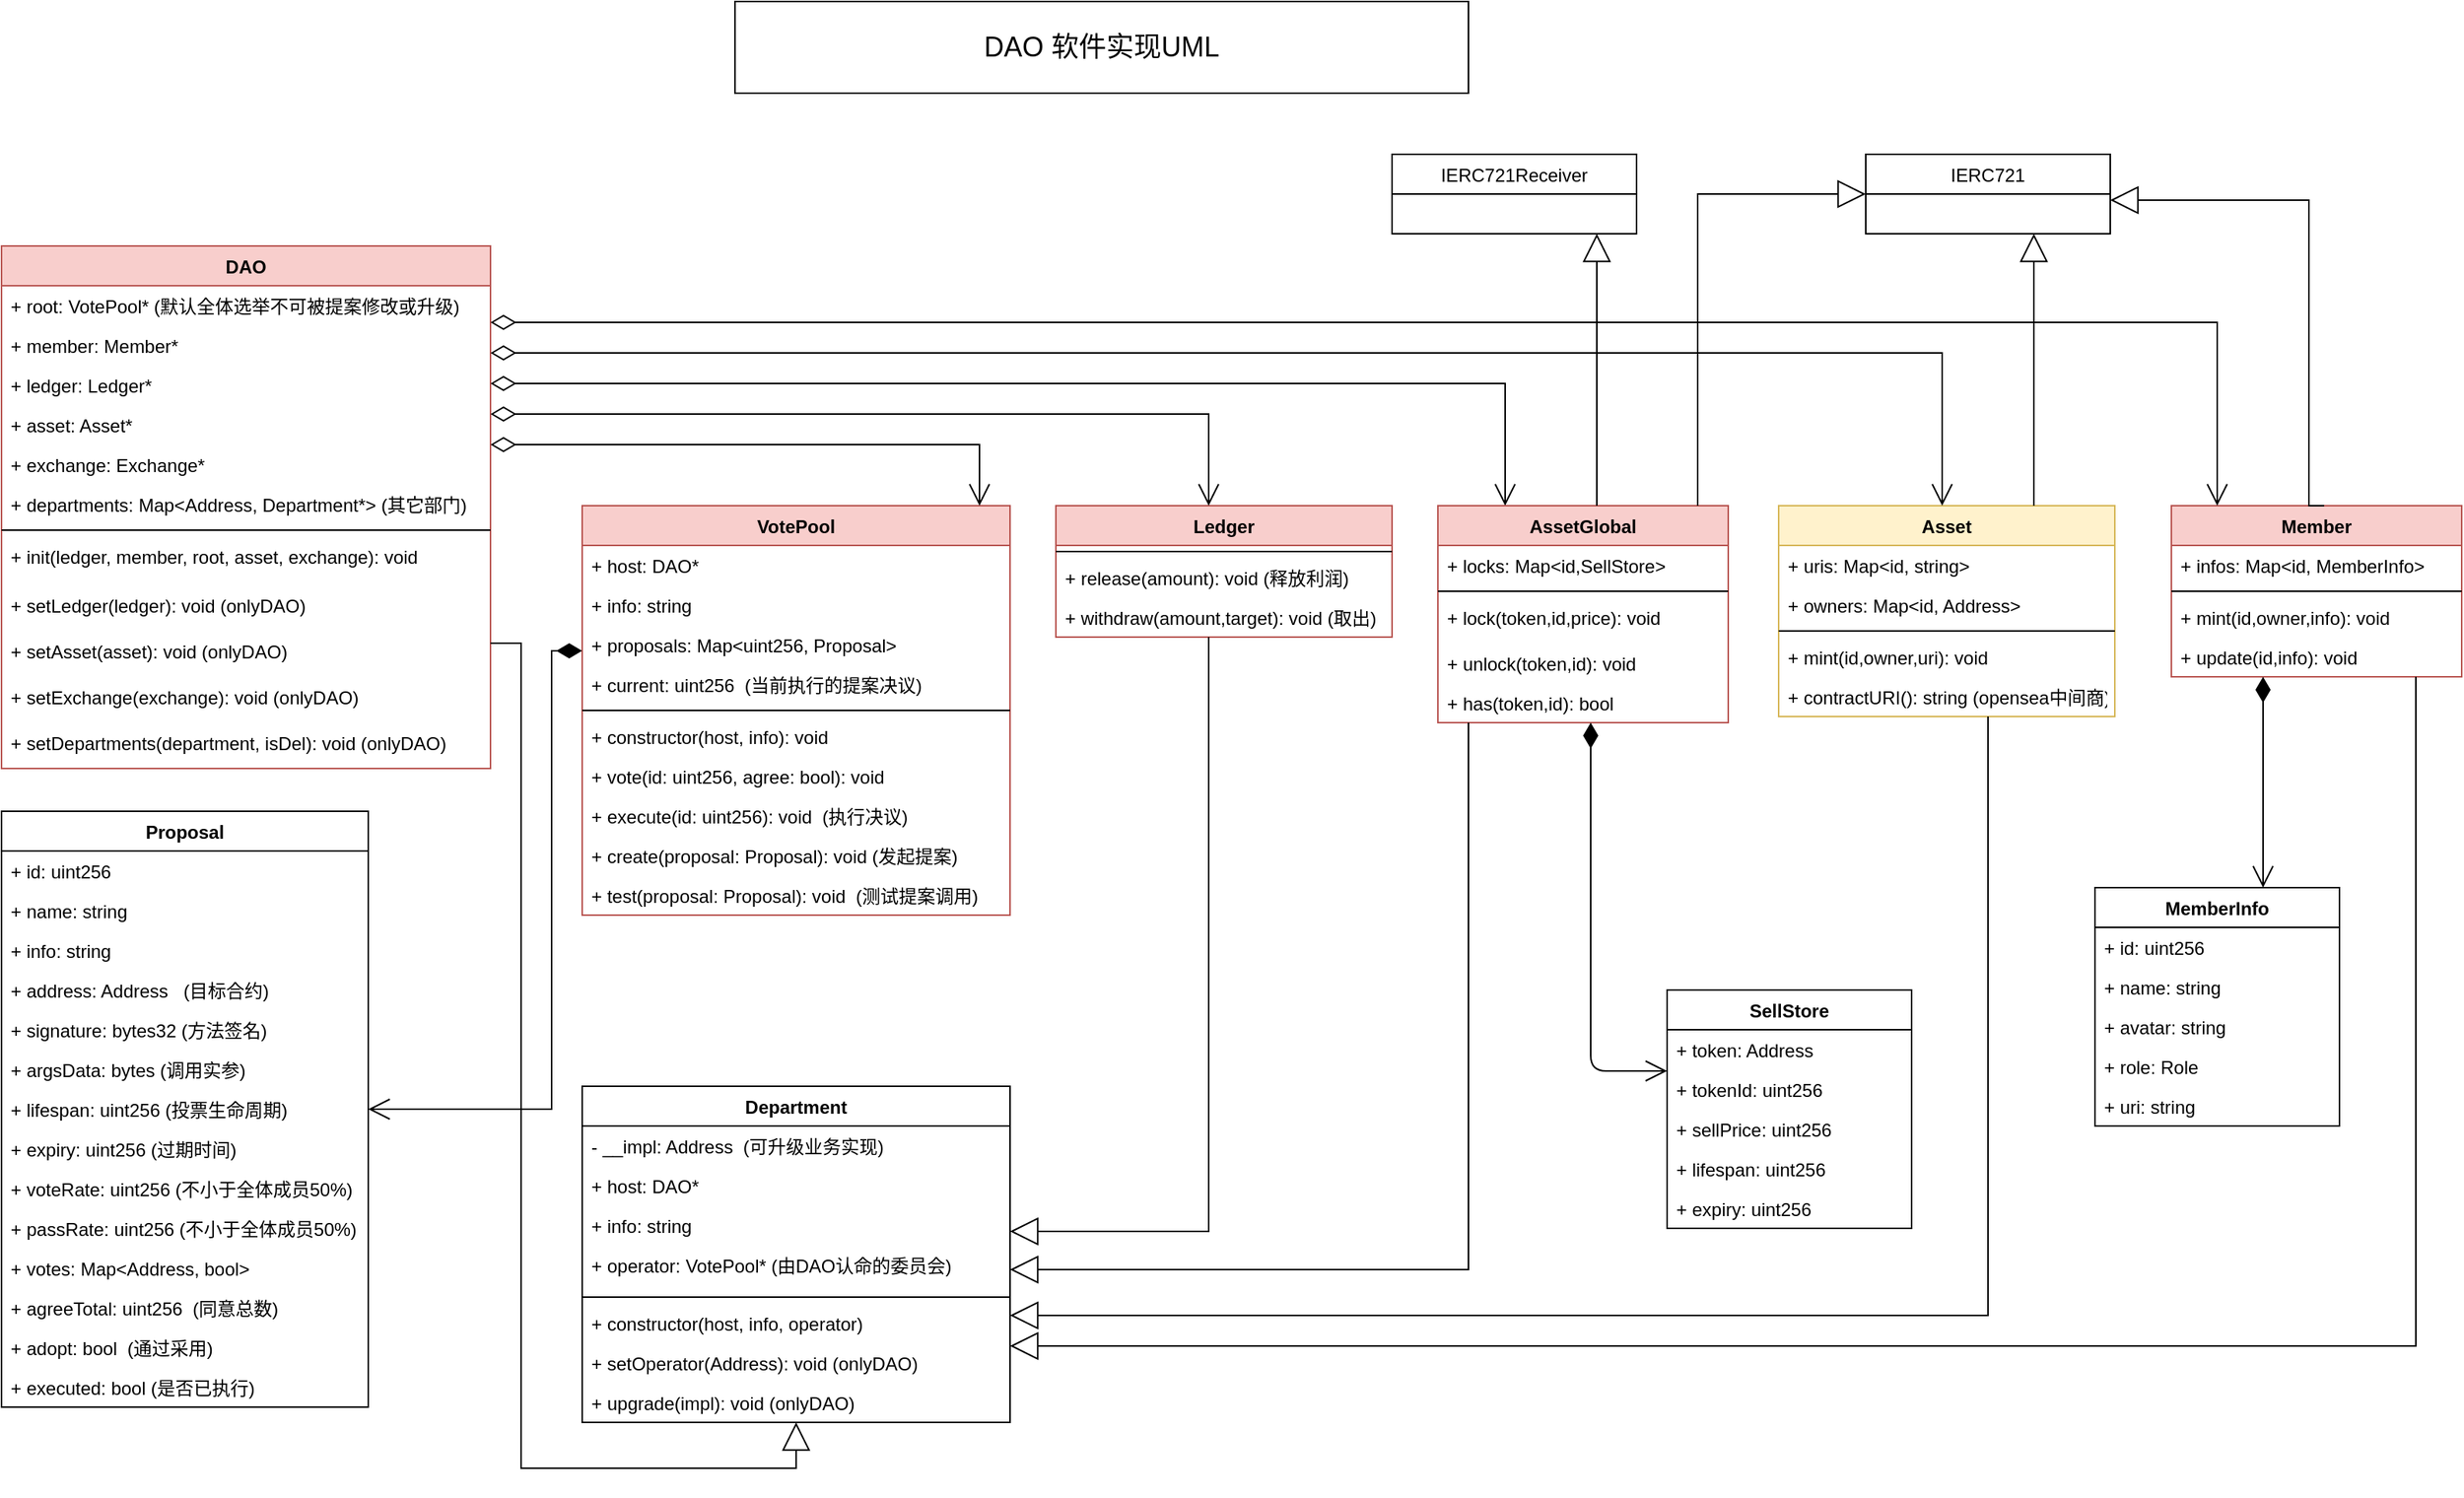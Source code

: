 <mxfile version="20.0.4" type="github" pages="2">
  <diagram id="xB_DXqh3xJorZ0jUKmql" name="Page-1">
    <mxGraphModel dx="1470" dy="724" grid="1" gridSize="10" guides="1" tooltips="1" connect="1" arrows="1" fold="1" page="1" pageScale="1" pageWidth="827" pageHeight="1169" math="0" shadow="0">
      <root>
        <mxCell id="0" />
        <mxCell id="1" parent="0" />
        <mxCell id="i6pQpKpUv2CvztfTBtSo-24" value="DAO" style="swimlane;fontStyle=1;align=center;verticalAlign=top;childLayout=stackLayout;horizontal=1;startSize=26;horizontalStack=0;resizeParent=1;resizeParentMax=0;resizeLast=0;collapsible=1;marginBottom=0;fillColor=#f8cecc;strokeColor=#b85450;" parent="1" vertex="1">
          <mxGeometry x="26" y="180" width="320" height="342" as="geometry" />
        </mxCell>
        <mxCell id="i6pQpKpUv2CvztfTBtSo-95" value="+ root: VotePool* (默认全体选举不可被提案修改或升级)" style="text;strokeColor=none;fillColor=none;align=left;verticalAlign=top;spacingLeft=4;spacingRight=4;overflow=hidden;rotatable=0;points=[[0,0.5],[1,0.5]];portConstraint=eastwest;" parent="i6pQpKpUv2CvztfTBtSo-24" vertex="1">
          <mxGeometry y="26" width="320" height="26" as="geometry" />
        </mxCell>
        <mxCell id="i6pQpKpUv2CvztfTBtSo-94" value="+ member: Member*" style="text;strokeColor=none;fillColor=none;align=left;verticalAlign=top;spacingLeft=4;spacingRight=4;overflow=hidden;rotatable=0;points=[[0,0.5],[1,0.5]];portConstraint=eastwest;" parent="i6pQpKpUv2CvztfTBtSo-24" vertex="1">
          <mxGeometry y="52" width="320" height="26" as="geometry" />
        </mxCell>
        <mxCell id="i6pQpKpUv2CvztfTBtSo-73" value="+ ledger: Ledger*" style="text;strokeColor=none;fillColor=none;align=left;verticalAlign=top;spacingLeft=4;spacingRight=4;overflow=hidden;rotatable=0;points=[[0,0.5],[1,0.5]];portConstraint=eastwest;" parent="i6pQpKpUv2CvztfTBtSo-24" vertex="1">
          <mxGeometry y="78" width="320" height="26" as="geometry" />
        </mxCell>
        <mxCell id="i6pQpKpUv2CvztfTBtSo-42" value="+ asset: Asset*" style="text;strokeColor=none;fillColor=none;align=left;verticalAlign=top;spacingLeft=4;spacingRight=4;overflow=hidden;rotatable=0;points=[[0,0.5],[1,0.5]];portConstraint=eastwest;" parent="i6pQpKpUv2CvztfTBtSo-24" vertex="1">
          <mxGeometry y="104" width="320" height="26" as="geometry" />
        </mxCell>
        <mxCell id="i6pQpKpUv2CvztfTBtSo-93" value="+ exchange: Exchange*" style="text;strokeColor=none;fillColor=none;align=left;verticalAlign=top;spacingLeft=4;spacingRight=4;overflow=hidden;rotatable=0;points=[[0,0.5],[1,0.5]];portConstraint=eastwest;" parent="i6pQpKpUv2CvztfTBtSo-24" vertex="1">
          <mxGeometry y="130" width="320" height="26" as="geometry" />
        </mxCell>
        <mxCell id="9ka4PagioicQQLuH6mFu-43" value="+ departments: Map&lt;Address, Department*&gt; (其它部门)" style="text;strokeColor=none;fillColor=none;align=left;verticalAlign=top;spacingLeft=4;spacingRight=4;overflow=hidden;rotatable=0;points=[[0,0.5],[1,0.5]];portConstraint=eastwest;" parent="i6pQpKpUv2CvztfTBtSo-24" vertex="1">
          <mxGeometry y="156" width="320" height="26" as="geometry" />
        </mxCell>
        <mxCell id="i6pQpKpUv2CvztfTBtSo-26" value="" style="line;strokeWidth=1;fillColor=none;align=left;verticalAlign=middle;spacingTop=-1;spacingLeft=3;spacingRight=3;rotatable=0;labelPosition=right;points=[];portConstraint=eastwest;" parent="i6pQpKpUv2CvztfTBtSo-24" vertex="1">
          <mxGeometry y="182" width="320" height="8" as="geometry" />
        </mxCell>
        <mxCell id="i6pQpKpUv2CvztfTBtSo-104" value="+ init(ledger, member, root, asset, exchange): void" style="text;strokeColor=none;fillColor=none;align=left;verticalAlign=top;spacingLeft=4;spacingRight=4;overflow=hidden;rotatable=0;points=[[0,0.5],[1,0.5]];portConstraint=eastwest;" parent="i6pQpKpUv2CvztfTBtSo-24" vertex="1">
          <mxGeometry y="190" width="320" height="32" as="geometry" />
        </mxCell>
        <mxCell id="i6pQpKpUv2CvztfTBtSo-105" value="+ setLedger(ledger): void (onlyDAO)" style="text;strokeColor=none;fillColor=none;align=left;verticalAlign=top;spacingLeft=4;spacingRight=4;overflow=hidden;rotatable=0;points=[[0,0.5],[1,0.5]];portConstraint=eastwest;" parent="i6pQpKpUv2CvztfTBtSo-24" vertex="1">
          <mxGeometry y="222" width="320" height="30" as="geometry" />
        </mxCell>
        <mxCell id="i6pQpKpUv2CvztfTBtSo-109" value="+ setAsset(asset): void (onlyDAO)" style="text;strokeColor=none;fillColor=none;align=left;verticalAlign=top;spacingLeft=4;spacingRight=4;overflow=hidden;rotatable=0;points=[[0,0.5],[1,0.5]];portConstraint=eastwest;" parent="i6pQpKpUv2CvztfTBtSo-24" vertex="1">
          <mxGeometry y="252" width="320" height="30" as="geometry" />
        </mxCell>
        <mxCell id="i6pQpKpUv2CvztfTBtSo-110" value="+ setExchange(exchange): void (onlyDAO)" style="text;strokeColor=none;fillColor=none;align=left;verticalAlign=top;spacingLeft=4;spacingRight=4;overflow=hidden;rotatable=0;points=[[0,0.5],[1,0.5]];portConstraint=eastwest;" parent="i6pQpKpUv2CvztfTBtSo-24" vertex="1">
          <mxGeometry y="282" width="320" height="30" as="geometry" />
        </mxCell>
        <mxCell id="9ka4PagioicQQLuH6mFu-44" value="+ setDepartments(department, isDel): void (onlyDAO)" style="text;strokeColor=none;fillColor=none;align=left;verticalAlign=top;spacingLeft=4;spacingRight=4;overflow=hidden;rotatable=0;points=[[0,0.5],[1,0.5]];portConstraint=eastwest;" parent="i6pQpKpUv2CvztfTBtSo-24" vertex="1">
          <mxGeometry y="312" width="320" height="30" as="geometry" />
        </mxCell>
        <mxCell id="i6pQpKpUv2CvztfTBtSo-43" value="IERC721" style="swimlane;fontStyle=0;childLayout=stackLayout;horizontal=1;startSize=26;fillColor=none;horizontalStack=0;resizeParent=1;resizeParentMax=0;resizeLast=0;collapsible=1;marginBottom=0;" parent="1" vertex="1">
          <mxGeometry x="1246" y="120" width="160" height="52" as="geometry" />
        </mxCell>
        <mxCell id="i6pQpKpUv2CvztfTBtSo-47" value="Asset" style="swimlane;fontStyle=1;align=center;verticalAlign=top;childLayout=stackLayout;horizontal=1;startSize=26;horizontalStack=0;resizeParent=1;resizeParentMax=0;resizeLast=0;collapsible=1;marginBottom=0;fillColor=#fff2cc;strokeColor=#d6b656;" parent="1" vertex="1">
          <mxGeometry x="1189" y="350" width="220" height="138" as="geometry" />
        </mxCell>
        <mxCell id="i6pQpKpUv2CvztfTBtSo-108" value="+ uris: Map&lt;id, string&gt;" style="text;strokeColor=none;fillColor=none;align=left;verticalAlign=top;spacingLeft=4;spacingRight=4;overflow=hidden;rotatable=0;points=[[0,0.5],[1,0.5]];portConstraint=eastwest;" parent="i6pQpKpUv2CvztfTBtSo-47" vertex="1">
          <mxGeometry y="26" width="220" height="26" as="geometry" />
        </mxCell>
        <mxCell id="Dbm6ZNvUqjsA6w19RLxG-2" value="+ owners: Map&lt;id, Address&gt;" style="text;strokeColor=none;fillColor=none;align=left;verticalAlign=top;spacingLeft=4;spacingRight=4;overflow=hidden;rotatable=0;points=[[0,0.5],[1,0.5]];portConstraint=eastwest;" parent="i6pQpKpUv2CvztfTBtSo-47" vertex="1">
          <mxGeometry y="52" width="220" height="26" as="geometry" />
        </mxCell>
        <mxCell id="i6pQpKpUv2CvztfTBtSo-49" value="" style="line;strokeWidth=1;fillColor=none;align=left;verticalAlign=middle;spacingTop=-1;spacingLeft=3;spacingRight=3;rotatable=0;labelPosition=right;points=[];portConstraint=eastwest;" parent="i6pQpKpUv2CvztfTBtSo-47" vertex="1">
          <mxGeometry y="78" width="220" height="8" as="geometry" />
        </mxCell>
        <mxCell id="i6pQpKpUv2CvztfTBtSo-50" value="+ mint(id,owner,uri): void" style="text;strokeColor=none;fillColor=none;align=left;verticalAlign=top;spacingLeft=4;spacingRight=4;overflow=hidden;rotatable=0;points=[[0,0.5],[1,0.5]];portConstraint=eastwest;" parent="i6pQpKpUv2CvztfTBtSo-47" vertex="1">
          <mxGeometry y="86" width="220" height="26" as="geometry" />
        </mxCell>
        <mxCell id="Dbm6ZNvUqjsA6w19RLxG-1" value="+ contractURI(): string (opensea中间商)" style="text;strokeColor=none;fillColor=none;align=left;verticalAlign=top;spacingLeft=4;spacingRight=4;overflow=hidden;rotatable=0;points=[[0,0.5],[1,0.5]];portConstraint=eastwest;" parent="i6pQpKpUv2CvztfTBtSo-47" vertex="1">
          <mxGeometry y="112" width="220" height="26" as="geometry" />
        </mxCell>
        <mxCell id="i6pQpKpUv2CvztfTBtSo-65" value="" style="endArrow=block;endSize=16;endFill=0;html=1;rounded=0;edgeStyle=orthogonalEdgeStyle;elbow=vertical;" parent="1" source="i6pQpKpUv2CvztfTBtSo-47" target="i6pQpKpUv2CvztfTBtSo-43" edge="1">
          <mxGeometry width="160" relative="1" as="geometry">
            <mxPoint x="1026" y="350" as="sourcePoint" />
            <mxPoint x="1026" y="260" as="targetPoint" />
            <Array as="points">
              <mxPoint x="1356" y="260" />
              <mxPoint x="1356" y="260" />
            </Array>
          </mxGeometry>
        </mxCell>
        <mxCell id="i6pQpKpUv2CvztfTBtSo-66" value="Member" style="swimlane;fontStyle=1;align=center;verticalAlign=top;childLayout=stackLayout;horizontal=1;startSize=26;horizontalStack=0;resizeParent=1;resizeParentMax=0;resizeLast=0;collapsible=1;marginBottom=0;fillColor=#f8cecc;strokeColor=#b85450;" parent="1" vertex="1">
          <mxGeometry x="1446" y="350" width="190" height="112" as="geometry" />
        </mxCell>
        <mxCell id="i6pQpKpUv2CvztfTBtSo-70" value="" style="endArrow=block;endSize=16;endFill=0;html=1;rounded=0;edgeStyle=orthogonalEdgeStyle;" parent="i6pQpKpUv2CvztfTBtSo-66" target="i6pQpKpUv2CvztfTBtSo-43" edge="1">
          <mxGeometry width="160" relative="1" as="geometry">
            <mxPoint x="100" as="sourcePoint" />
            <mxPoint x="160" y="-200" as="targetPoint" />
            <Array as="points">
              <mxPoint x="90" />
              <mxPoint x="90" y="-200" />
            </Array>
          </mxGeometry>
        </mxCell>
        <mxCell id="i6pQpKpUv2CvztfTBtSo-67" value="+ infos: Map&lt;id, MemberInfo&gt;" style="text;strokeColor=none;fillColor=none;align=left;verticalAlign=top;spacingLeft=4;spacingRight=4;overflow=hidden;rotatable=0;points=[[0,0.5],[1,0.5]];portConstraint=eastwest;" parent="i6pQpKpUv2CvztfTBtSo-66" vertex="1">
          <mxGeometry y="26" width="190" height="26" as="geometry" />
        </mxCell>
        <mxCell id="i6pQpKpUv2CvztfTBtSo-68" value="" style="line;strokeWidth=1;fillColor=none;align=left;verticalAlign=middle;spacingTop=-1;spacingLeft=3;spacingRight=3;rotatable=0;labelPosition=right;points=[];portConstraint=eastwest;" parent="i6pQpKpUv2CvztfTBtSo-66" vertex="1">
          <mxGeometry y="52" width="190" height="8" as="geometry" />
        </mxCell>
        <mxCell id="L-kkMwtotyOejgk_IRhS-22" value="+ mint(id,owner,info): void" style="text;strokeColor=none;fillColor=none;align=left;verticalAlign=top;spacingLeft=4;spacingRight=4;overflow=hidden;rotatable=0;points=[[0,0.5],[1,0.5]];portConstraint=eastwest;" parent="i6pQpKpUv2CvztfTBtSo-66" vertex="1">
          <mxGeometry y="60" width="190" height="26" as="geometry" />
        </mxCell>
        <mxCell id="L-kkMwtotyOejgk_IRhS-37" value="+ update(id,info): void" style="text;strokeColor=none;fillColor=none;align=left;verticalAlign=top;spacingLeft=4;spacingRight=4;overflow=hidden;rotatable=0;points=[[0,0.5],[1,0.5]];portConstraint=eastwest;" parent="i6pQpKpUv2CvztfTBtSo-66" vertex="1">
          <mxGeometry y="86" width="190" height="26" as="geometry" />
        </mxCell>
        <mxCell id="i6pQpKpUv2CvztfTBtSo-72" value="" style="endArrow=open;html=1;endSize=12;startArrow=diamondThin;startSize=14;startFill=0;edgeStyle=elbowEdgeStyle;align=left;verticalAlign=bottom;rounded=0;" parent="1" source="i6pQpKpUv2CvztfTBtSo-24" target="i6pQpKpUv2CvztfTBtSo-47" edge="1">
          <mxGeometry x="-1" y="3" relative="1" as="geometry">
            <mxPoint x="336" y="310" as="sourcePoint" />
            <mxPoint x="496" y="310" as="targetPoint" />
            <Array as="points">
              <mxPoint x="1296" y="250" />
              <mxPoint x="1196" y="250" />
              <mxPoint x="1196" y="275" />
              <mxPoint x="826" y="510" />
              <mxPoint x="666" y="260" />
              <mxPoint x="646" y="420" />
              <mxPoint x="526" y="290" />
              <mxPoint x="656" y="450" />
              <mxPoint x="626" y="500" />
            </Array>
          </mxGeometry>
        </mxCell>
        <mxCell id="i6pQpKpUv2CvztfTBtSo-74" value="" style="endArrow=open;html=1;endSize=12;startArrow=diamondThin;startSize=14;startFill=0;edgeStyle=orthogonalEdgeStyle;align=left;verticalAlign=bottom;rounded=0;fontColor=default;labelBackgroundColor=default;" parent="1" source="i6pQpKpUv2CvztfTBtSo-24" target="i6pQpKpUv2CvztfTBtSo-66" edge="1">
          <mxGeometry x="-1" y="3" relative="1" as="geometry">
            <mxPoint x="286" y="380" as="sourcePoint" />
            <mxPoint x="446" y="380" as="targetPoint" />
            <Array as="points">
              <mxPoint x="1476" y="230" />
            </Array>
          </mxGeometry>
        </mxCell>
        <mxCell id="i6pQpKpUv2CvztfTBtSo-75" value="Ledger" style="swimlane;fontStyle=1;align=center;verticalAlign=top;childLayout=stackLayout;horizontal=1;startSize=26;horizontalStack=0;resizeParent=1;resizeParentMax=0;resizeLast=0;collapsible=1;marginBottom=0;fillColor=#f8cecc;strokeColor=#b85450;" parent="1" vertex="1">
          <mxGeometry x="716" y="350" width="220" height="86" as="geometry" />
        </mxCell>
        <mxCell id="i6pQpKpUv2CvztfTBtSo-77" value="" style="line;strokeWidth=1;fillColor=none;align=left;verticalAlign=middle;spacingTop=-1;spacingLeft=3;spacingRight=3;rotatable=0;labelPosition=right;points=[];portConstraint=eastwest;" parent="i6pQpKpUv2CvztfTBtSo-75" vertex="1">
          <mxGeometry y="26" width="220" height="8" as="geometry" />
        </mxCell>
        <mxCell id="i6pQpKpUv2CvztfTBtSo-78" value="+ release(amount): void (释放利润)" style="text;strokeColor=none;fillColor=none;align=left;verticalAlign=top;spacingLeft=4;spacingRight=4;overflow=hidden;rotatable=0;points=[[0,0.5],[1,0.5]];portConstraint=eastwest;" parent="i6pQpKpUv2CvztfTBtSo-75" vertex="1">
          <mxGeometry y="34" width="220" height="26" as="geometry" />
        </mxCell>
        <mxCell id="Dbm6ZNvUqjsA6w19RLxG-24" value="+ withdraw(amount,target): void (取出)" style="text;strokeColor=none;fillColor=none;align=left;verticalAlign=top;spacingLeft=4;spacingRight=4;overflow=hidden;rotatable=0;points=[[0,0.5],[1,0.5]];portConstraint=eastwest;" parent="i6pQpKpUv2CvztfTBtSo-75" vertex="1">
          <mxGeometry y="60" width="220" height="26" as="geometry" />
        </mxCell>
        <mxCell id="i6pQpKpUv2CvztfTBtSo-79" value="" style="endArrow=open;html=1;endSize=12;startArrow=diamondThin;startSize=14;startFill=0;edgeStyle=elbowEdgeStyle;align=left;verticalAlign=bottom;rounded=0;" parent="1" source="i6pQpKpUv2CvztfTBtSo-24" target="i6pQpKpUv2CvztfTBtSo-75" edge="1">
          <mxGeometry x="-1" y="3" relative="1" as="geometry">
            <mxPoint x="66" y="400" as="sourcePoint" />
            <mxPoint x="226" y="400" as="targetPoint" />
            <Array as="points">
              <mxPoint x="816" y="290" />
              <mxPoint x="636" y="340" />
            </Array>
          </mxGeometry>
        </mxCell>
        <mxCell id="i6pQpKpUv2CvztfTBtSo-88" value="VotePool" style="swimlane;fontStyle=1;align=center;verticalAlign=top;childLayout=stackLayout;horizontal=1;startSize=26;horizontalStack=0;resizeParent=1;resizeParentMax=0;resizeLast=0;collapsible=1;marginBottom=0;fillColor=#f8cecc;strokeColor=#b85450;" parent="1" vertex="1">
          <mxGeometry x="406" y="350" width="280" height="268" as="geometry" />
        </mxCell>
        <mxCell id="9ka4PagioicQQLuH6mFu-19" value="+ host: DAO*" style="text;strokeColor=none;fillColor=none;align=left;verticalAlign=top;spacingLeft=4;spacingRight=4;overflow=hidden;rotatable=0;points=[[0,0.5],[1,0.5]];portConstraint=eastwest;" parent="i6pQpKpUv2CvztfTBtSo-88" vertex="1">
          <mxGeometry y="26" width="280" height="26" as="geometry" />
        </mxCell>
        <mxCell id="L-kkMwtotyOejgk_IRhS-5" value="+ info: string" style="text;strokeColor=none;fillColor=none;align=left;verticalAlign=top;spacingLeft=4;spacingRight=4;overflow=hidden;rotatable=0;points=[[0,0.5],[1,0.5]];portConstraint=eastwest;" parent="i6pQpKpUv2CvztfTBtSo-88" vertex="1">
          <mxGeometry y="52" width="280" height="26" as="geometry" />
        </mxCell>
        <mxCell id="L-kkMwtotyOejgk_IRhS-3" value="+ proposals: Map&lt;uint256, Proposal&gt;" style="text;strokeColor=none;fillColor=none;align=left;verticalAlign=top;spacingLeft=4;spacingRight=4;overflow=hidden;rotatable=0;points=[[0,0.5],[1,0.5]];portConstraint=eastwest;" parent="i6pQpKpUv2CvztfTBtSo-88" vertex="1">
          <mxGeometry y="78" width="280" height="26" as="geometry" />
        </mxCell>
        <mxCell id="9ka4PagioicQQLuH6mFu-65" value="+ current: uint256  (当前执行的提案决议)" style="text;strokeColor=none;fillColor=none;align=left;verticalAlign=top;spacingLeft=4;spacingRight=4;overflow=hidden;rotatable=0;points=[[0,0.5],[1,0.5]];portConstraint=eastwest;" parent="i6pQpKpUv2CvztfTBtSo-88" vertex="1">
          <mxGeometry y="104" width="280" height="26" as="geometry" />
        </mxCell>
        <mxCell id="i6pQpKpUv2CvztfTBtSo-90" value="" style="line;strokeWidth=1;fillColor=none;align=left;verticalAlign=middle;spacingTop=-1;spacingLeft=3;spacingRight=3;rotatable=0;labelPosition=right;points=[];portConstraint=eastwest;" parent="i6pQpKpUv2CvztfTBtSo-88" vertex="1">
          <mxGeometry y="130" width="280" height="8" as="geometry" />
        </mxCell>
        <mxCell id="i6pQpKpUv2CvztfTBtSo-91" value="+ constructor(host, info): void" style="text;strokeColor=none;fillColor=none;align=left;verticalAlign=top;spacingLeft=4;spacingRight=4;overflow=hidden;rotatable=0;points=[[0,0.5],[1,0.5]];portConstraint=eastwest;" parent="i6pQpKpUv2CvztfTBtSo-88" vertex="1">
          <mxGeometry y="138" width="280" height="26" as="geometry" />
        </mxCell>
        <mxCell id="L-kkMwtotyOejgk_IRhS-6" value="+ vote(id: uint256, agree: bool): void" style="text;strokeColor=none;fillColor=none;align=left;verticalAlign=top;spacingLeft=4;spacingRight=4;overflow=hidden;rotatable=0;points=[[0,0.5],[1,0.5]];portConstraint=eastwest;" parent="i6pQpKpUv2CvztfTBtSo-88" vertex="1">
          <mxGeometry y="164" width="280" height="26" as="geometry" />
        </mxCell>
        <mxCell id="9ka4PagioicQQLuH6mFu-1" value="+ execute(id: uint256): void  (执行决议)" style="text;strokeColor=none;fillColor=none;align=left;verticalAlign=top;spacingLeft=4;spacingRight=4;overflow=hidden;rotatable=0;points=[[0,0.5],[1,0.5]];portConstraint=eastwest;" parent="i6pQpKpUv2CvztfTBtSo-88" vertex="1">
          <mxGeometry y="190" width="280" height="26" as="geometry" />
        </mxCell>
        <mxCell id="9ka4PagioicQQLuH6mFu-2" value="+ create(proposal: Proposal): void (发起提案)" style="text;strokeColor=none;fillColor=none;align=left;verticalAlign=top;spacingLeft=4;spacingRight=4;overflow=hidden;rotatable=0;points=[[0,0.5],[1,0.5]];portConstraint=eastwest;" parent="i6pQpKpUv2CvztfTBtSo-88" vertex="1">
          <mxGeometry y="216" width="280" height="26" as="geometry" />
        </mxCell>
        <mxCell id="9ka4PagioicQQLuH6mFu-4" value="+ test(proposal: Proposal): void  (测试提案调用)" style="text;strokeColor=none;fillColor=none;align=left;verticalAlign=top;spacingLeft=4;spacingRight=4;overflow=hidden;rotatable=0;points=[[0,0.5],[1,0.5]];portConstraint=eastwest;" parent="i6pQpKpUv2CvztfTBtSo-88" vertex="1">
          <mxGeometry y="242" width="280" height="26" as="geometry" />
        </mxCell>
        <mxCell id="i6pQpKpUv2CvztfTBtSo-92" value="" style="endArrow=open;html=1;endSize=12;startArrow=diamondThin;startSize=14;startFill=0;edgeStyle=orthogonalEdgeStyle;align=left;verticalAlign=bottom;rounded=0;" parent="1" source="i6pQpKpUv2CvztfTBtSo-24" target="i6pQpKpUv2CvztfTBtSo-88" edge="1">
          <mxGeometry x="-1" y="3" relative="1" as="geometry">
            <mxPoint x="456" y="390" as="sourcePoint" />
            <mxPoint x="616" y="390" as="targetPoint" />
            <Array as="points">
              <mxPoint x="666" y="310" />
            </Array>
          </mxGeometry>
        </mxCell>
        <mxCell id="i6pQpKpUv2CvztfTBtSo-96" value="" style="endArrow=open;html=1;endSize=12;startArrow=diamondThin;startSize=14;startFill=0;edgeStyle=orthogonalEdgeStyle;align=left;verticalAlign=bottom;rounded=0;" parent="1" source="i6pQpKpUv2CvztfTBtSo-24" target="i6pQpKpUv2CvztfTBtSo-80" edge="1">
          <mxGeometry x="-1" y="3" relative="1" as="geometry">
            <mxPoint x="316" y="410" as="sourcePoint" />
            <mxPoint x="476" y="400" as="targetPoint" />
            <Array as="points">
              <mxPoint x="1010" y="270" />
            </Array>
          </mxGeometry>
        </mxCell>
        <mxCell id="i6pQpKpUv2CvztfTBtSo-80" value="AssetGlobal" style="swimlane;fontStyle=1;align=center;verticalAlign=top;childLayout=stackLayout;horizontal=1;startSize=26;horizontalStack=0;resizeParent=1;resizeParentMax=0;resizeLast=0;collapsible=1;marginBottom=0;fillColor=#f8cecc;strokeColor=#b85450;" parent="1" vertex="1">
          <mxGeometry x="966" y="350" width="190" height="142" as="geometry" />
        </mxCell>
        <mxCell id="i6pQpKpUv2CvztfTBtSo-100" value="+ locks: Map&lt;id,SellStore&gt;" style="text;strokeColor=none;fillColor=none;align=left;verticalAlign=top;spacingLeft=4;spacingRight=4;overflow=hidden;rotatable=0;points=[[0,0.5],[1,0.5]];portConstraint=eastwest;" parent="i6pQpKpUv2CvztfTBtSo-80" vertex="1">
          <mxGeometry y="26" width="190" height="26" as="geometry" />
        </mxCell>
        <mxCell id="i6pQpKpUv2CvztfTBtSo-82" value="" style="line;strokeWidth=1;fillColor=none;align=left;verticalAlign=middle;spacingTop=-1;spacingLeft=3;spacingRight=3;rotatable=0;labelPosition=right;points=[];portConstraint=eastwest;" parent="i6pQpKpUv2CvztfTBtSo-80" vertex="1">
          <mxGeometry y="52" width="190" height="8" as="geometry" />
        </mxCell>
        <mxCell id="i6pQpKpUv2CvztfTBtSo-83" value="+ lock(token,id,price): void" style="text;strokeColor=none;fillColor=none;align=left;verticalAlign=top;spacingLeft=4;spacingRight=4;overflow=hidden;rotatable=0;points=[[0,0.5],[1,0.5]];portConstraint=eastwest;" parent="i6pQpKpUv2CvztfTBtSo-80" vertex="1">
          <mxGeometry y="60" width="190" height="30" as="geometry" />
        </mxCell>
        <mxCell id="Dbm6ZNvUqjsA6w19RLxG-18" value="+ unlock(token,id): void" style="text;strokeColor=none;fillColor=none;align=left;verticalAlign=top;spacingLeft=4;spacingRight=4;overflow=hidden;rotatable=0;points=[[0,0.5],[1,0.5]];portConstraint=eastwest;" parent="i6pQpKpUv2CvztfTBtSo-80" vertex="1">
          <mxGeometry y="90" width="190" height="26" as="geometry" />
        </mxCell>
        <mxCell id="Dbm6ZNvUqjsA6w19RLxG-19" value="+ has(token,id): bool" style="text;strokeColor=none;fillColor=none;align=left;verticalAlign=top;spacingLeft=4;spacingRight=4;overflow=hidden;rotatable=0;points=[[0,0.5],[1,0.5]];portConstraint=eastwest;" parent="i6pQpKpUv2CvztfTBtSo-80" vertex="1">
          <mxGeometry y="116" width="190" height="26" as="geometry" />
        </mxCell>
        <mxCell id="9ka4PagioicQQLuH6mFu-7" value="Proposal" style="swimlane;fontStyle=1;align=center;verticalAlign=top;childLayout=stackLayout;horizontal=1;startSize=26;horizontalStack=0;resizeParent=1;resizeParentMax=0;resizeLast=0;collapsible=1;marginBottom=0;" parent="1" vertex="1">
          <mxGeometry x="26" y="550" width="240" height="390" as="geometry">
            <mxRectangle x="26" y="550" width="90" height="30" as="alternateBounds" />
          </mxGeometry>
        </mxCell>
        <mxCell id="9ka4PagioicQQLuH6mFu-21" value="+ id: uint256" style="text;strokeColor=none;fillColor=none;align=left;verticalAlign=top;spacingLeft=4;spacingRight=4;overflow=hidden;rotatable=0;points=[[0,0.5],[1,0.5]];portConstraint=eastwest;" parent="9ka4PagioicQQLuH6mFu-7" vertex="1">
          <mxGeometry y="26" width="240" height="26" as="geometry" />
        </mxCell>
        <mxCell id="9ka4PagioicQQLuH6mFu-8" value="+ name: string" style="text;strokeColor=none;fillColor=none;align=left;verticalAlign=top;spacingLeft=4;spacingRight=4;overflow=hidden;rotatable=0;points=[[0,0.5],[1,0.5]];portConstraint=eastwest;" parent="9ka4PagioicQQLuH6mFu-7" vertex="1">
          <mxGeometry y="52" width="240" height="26" as="geometry" />
        </mxCell>
        <mxCell id="9ka4PagioicQQLuH6mFu-11" value="+ info: string" style="text;strokeColor=none;fillColor=none;align=left;verticalAlign=top;spacingLeft=4;spacingRight=4;overflow=hidden;rotatable=0;points=[[0,0.5],[1,0.5]];portConstraint=eastwest;" parent="9ka4PagioicQQLuH6mFu-7" vertex="1">
          <mxGeometry y="78" width="240" height="26" as="geometry" />
        </mxCell>
        <mxCell id="9ka4PagioicQQLuH6mFu-12" value="+ address: Address   (目标合约)" style="text;strokeColor=none;fillColor=none;align=left;verticalAlign=top;spacingLeft=4;spacingRight=4;overflow=hidden;rotatable=0;points=[[0,0.5],[1,0.5]];portConstraint=eastwest;" parent="9ka4PagioicQQLuH6mFu-7" vertex="1">
          <mxGeometry y="104" width="240" height="26" as="geometry" />
        </mxCell>
        <mxCell id="9ka4PagioicQQLuH6mFu-13" value="+ signature: bytes32 (方法签名)" style="text;strokeColor=none;fillColor=none;align=left;verticalAlign=top;spacingLeft=4;spacingRight=4;overflow=hidden;rotatable=0;points=[[0,0.5],[1,0.5]];portConstraint=eastwest;" parent="9ka4PagioicQQLuH6mFu-7" vertex="1">
          <mxGeometry y="130" width="240" height="26" as="geometry" />
        </mxCell>
        <mxCell id="9ka4PagioicQQLuH6mFu-14" value="+ argsData: bytes (调用实参)" style="text;strokeColor=none;fillColor=none;align=left;verticalAlign=top;spacingLeft=4;spacingRight=4;overflow=hidden;rotatable=0;points=[[0,0.5],[1,0.5]];portConstraint=eastwest;" parent="9ka4PagioicQQLuH6mFu-7" vertex="1">
          <mxGeometry y="156" width="240" height="26" as="geometry" />
        </mxCell>
        <mxCell id="9ka4PagioicQQLuH6mFu-22" value="+ lifespan: uint256 (投票生命周期)" style="text;strokeColor=none;fillColor=none;align=left;verticalAlign=top;spacingLeft=4;spacingRight=4;overflow=hidden;rotatable=0;points=[[0,0.5],[1,0.5]];portConstraint=eastwest;" parent="9ka4PagioicQQLuH6mFu-7" vertex="1">
          <mxGeometry y="182" width="240" height="26" as="geometry" />
        </mxCell>
        <mxCell id="9ka4PagioicQQLuH6mFu-23" value="+ expiry: uint256 (过期时间)" style="text;strokeColor=none;fillColor=none;align=left;verticalAlign=top;spacingLeft=4;spacingRight=4;overflow=hidden;rotatable=0;points=[[0,0.5],[1,0.5]];portConstraint=eastwest;" parent="9ka4PagioicQQLuH6mFu-7" vertex="1">
          <mxGeometry y="208" width="240" height="26" as="geometry" />
        </mxCell>
        <mxCell id="9ka4PagioicQQLuH6mFu-61" value="+ voteRate: uint256 (不小于全体成员50%)" style="text;strokeColor=none;fillColor=none;align=left;verticalAlign=top;spacingLeft=4;spacingRight=4;overflow=hidden;rotatable=0;points=[[0,0.5],[1,0.5]];portConstraint=eastwest;" parent="9ka4PagioicQQLuH6mFu-7" vertex="1">
          <mxGeometry y="234" width="240" height="26" as="geometry" />
        </mxCell>
        <mxCell id="9ka4PagioicQQLuH6mFu-62" value="+ passRate: uint256 (不小于全体成员50%)" style="text;strokeColor=none;fillColor=none;align=left;verticalAlign=top;spacingLeft=4;spacingRight=4;overflow=hidden;rotatable=0;points=[[0,0.5],[1,0.5]];portConstraint=eastwest;" parent="9ka4PagioicQQLuH6mFu-7" vertex="1">
          <mxGeometry y="260" width="240" height="26" as="geometry" />
        </mxCell>
        <mxCell id="9ka4PagioicQQLuH6mFu-58" value="+ votes: Map&lt;Address, bool&gt;" style="text;strokeColor=none;fillColor=none;align=left;verticalAlign=top;spacingLeft=4;spacingRight=4;overflow=hidden;rotatable=0;points=[[0,0.5],[1,0.5]];portConstraint=eastwest;" parent="9ka4PagioicQQLuH6mFu-7" vertex="1">
          <mxGeometry y="286" width="240" height="26" as="geometry" />
        </mxCell>
        <mxCell id="9ka4PagioicQQLuH6mFu-59" value="+ agreeTotal: uint256  (同意总数)" style="text;strokeColor=none;fillColor=none;align=left;verticalAlign=top;spacingLeft=4;spacingRight=4;overflow=hidden;rotatable=0;points=[[0,0.5],[1,0.5]];portConstraint=eastwest;" parent="9ka4PagioicQQLuH6mFu-7" vertex="1">
          <mxGeometry y="312" width="240" height="26" as="geometry" />
        </mxCell>
        <mxCell id="L-kkMwtotyOejgk_IRhS-8" value="+ adopt: bool  (通过采用)" style="text;strokeColor=none;fillColor=none;align=left;verticalAlign=top;spacingLeft=4;spacingRight=4;overflow=hidden;rotatable=0;points=[[0,0.5],[1,0.5]];portConstraint=eastwest;" parent="9ka4PagioicQQLuH6mFu-7" vertex="1">
          <mxGeometry y="338" width="240" height="26" as="geometry" />
        </mxCell>
        <mxCell id="L-kkMwtotyOejgk_IRhS-2" value="+ executed: bool (是否已执行)" style="text;strokeColor=none;fillColor=none;align=left;verticalAlign=top;spacingLeft=4;spacingRight=4;overflow=hidden;rotatable=0;points=[[0,0.5],[1,0.5]];portConstraint=eastwest;" parent="9ka4PagioicQQLuH6mFu-7" vertex="1">
          <mxGeometry y="364" width="240" height="26" as="geometry" />
        </mxCell>
        <mxCell id="9ka4PagioicQQLuH6mFu-17" value="" style="endArrow=open;html=1;endSize=12;startArrow=diamondThin;startSize=14;startFill=1;edgeStyle=orthogonalEdgeStyle;align=left;verticalAlign=bottom;rounded=0;elbow=vertical;" parent="1" source="i6pQpKpUv2CvztfTBtSo-88" target="9ka4PagioicQQLuH6mFu-7" edge="1">
          <mxGeometry x="-1" y="3" relative="1" as="geometry">
            <mxPoint x="696" y="530" as="sourcePoint" />
            <mxPoint x="856" y="530" as="targetPoint" />
            <Array as="points">
              <mxPoint x="386" y="445" />
            </Array>
          </mxGeometry>
        </mxCell>
        <mxCell id="9ka4PagioicQQLuH6mFu-24" value="Department" style="swimlane;fontStyle=1;align=center;verticalAlign=top;childLayout=stackLayout;horizontal=1;startSize=26;horizontalStack=0;resizeParent=1;resizeParentMax=0;resizeLast=0;collapsible=1;marginBottom=0;" parent="1" vertex="1">
          <mxGeometry x="406" y="730" width="280" height="220" as="geometry">
            <mxRectangle x="390" y="670" width="110" height="30" as="alternateBounds" />
          </mxGeometry>
        </mxCell>
        <mxCell id="9ka4PagioicQQLuH6mFu-25" value="- __impl: Address  (可升级业务实现)" style="text;strokeColor=none;fillColor=none;align=left;verticalAlign=top;spacingLeft=4;spacingRight=4;overflow=hidden;rotatable=0;points=[[0,0.5],[1,0.5]];portConstraint=eastwest;" parent="9ka4PagioicQQLuH6mFu-24" vertex="1">
          <mxGeometry y="26" width="280" height="26" as="geometry" />
        </mxCell>
        <mxCell id="9ka4PagioicQQLuH6mFu-29" value="+ host: DAO*" style="text;strokeColor=none;fillColor=none;align=left;verticalAlign=top;spacingLeft=4;spacingRight=4;overflow=hidden;rotatable=0;points=[[0,0.5],[1,0.5]];portConstraint=eastwest;" parent="9ka4PagioicQQLuH6mFu-24" vertex="1">
          <mxGeometry y="52" width="280" height="26" as="geometry" />
        </mxCell>
        <mxCell id="9ka4PagioicQQLuH6mFu-42" value="+ info: string" style="text;strokeColor=none;fillColor=none;align=left;verticalAlign=top;spacingLeft=4;spacingRight=4;overflow=hidden;rotatable=0;points=[[0,0.5],[1,0.5]];portConstraint=eastwest;" parent="9ka4PagioicQQLuH6mFu-24" vertex="1">
          <mxGeometry y="78" width="280" height="26" as="geometry" />
        </mxCell>
        <mxCell id="L-kkMwtotyOejgk_IRhS-1" value="+ operator: VotePool* (由DAO认命的委员会)" style="text;strokeColor=none;fillColor=none;align=left;verticalAlign=top;spacingLeft=4;spacingRight=4;overflow=hidden;rotatable=0;points=[[0,0.5],[1,0.5]];portConstraint=eastwest;" parent="9ka4PagioicQQLuH6mFu-24" vertex="1">
          <mxGeometry y="104" width="280" height="30" as="geometry" />
        </mxCell>
        <mxCell id="9ka4PagioicQQLuH6mFu-26" value="" style="line;strokeWidth=1;fillColor=none;align=left;verticalAlign=middle;spacingTop=-1;spacingLeft=3;spacingRight=3;rotatable=0;labelPosition=right;points=[];portConstraint=eastwest;" parent="9ka4PagioicQQLuH6mFu-24" vertex="1">
          <mxGeometry y="134" width="280" height="8" as="geometry" />
        </mxCell>
        <mxCell id="i6pQpKpUv2CvztfTBtSo-27" value="+ constructor(host, info, operator)" style="text;strokeColor=none;fillColor=none;align=left;verticalAlign=top;spacingLeft=4;spacingRight=4;overflow=hidden;rotatable=0;points=[[0,0.5],[1,0.5]];portConstraint=eastwest;" parent="9ka4PagioicQQLuH6mFu-24" vertex="1">
          <mxGeometry y="142" width="280" height="26" as="geometry" />
        </mxCell>
        <mxCell id="L-kkMwtotyOejgk_IRhS-7" value="+ setOperator(Address): void (onlyDAO)" style="text;strokeColor=none;fillColor=none;align=left;verticalAlign=top;spacingLeft=4;spacingRight=4;overflow=hidden;rotatable=0;points=[[0,0.5],[1,0.5]];portConstraint=eastwest;" parent="9ka4PagioicQQLuH6mFu-24" vertex="1">
          <mxGeometry y="168" width="280" height="26" as="geometry" />
        </mxCell>
        <mxCell id="9ka4PagioicQQLuH6mFu-27" value="+ upgrade(impl): void (onlyDAO)" style="text;strokeColor=none;fillColor=none;align=left;verticalAlign=top;spacingLeft=4;spacingRight=4;overflow=hidden;rotatable=0;points=[[0,0.5],[1,0.5]];portConstraint=eastwest;" parent="9ka4PagioicQQLuH6mFu-24" vertex="1">
          <mxGeometry y="194" width="280" height="26" as="geometry" />
        </mxCell>
        <mxCell id="9ka4PagioicQQLuH6mFu-31" value="" style="endArrow=block;endSize=16;endFill=0;html=1;rounded=0;elbow=vertical;edgeStyle=orthogonalEdgeStyle;" parent="1" source="i6pQpKpUv2CvztfTBtSo-75" target="9ka4PagioicQQLuH6mFu-24" edge="1">
          <mxGeometry width="160" relative="1" as="geometry">
            <mxPoint x="916" y="610" as="sourcePoint" />
            <mxPoint x="1076" y="610" as="targetPoint" />
            <Array as="points">
              <mxPoint x="816" y="825" />
            </Array>
          </mxGeometry>
        </mxCell>
        <mxCell id="9ka4PagioicQQLuH6mFu-38" value="" style="endArrow=block;endSize=16;endFill=0;html=1;rounded=0;elbow=vertical;edgeStyle=orthogonalEdgeStyle;" parent="1" source="i6pQpKpUv2CvztfTBtSo-80" target="9ka4PagioicQQLuH6mFu-24" edge="1">
          <mxGeometry width="160" relative="1" as="geometry">
            <mxPoint x="1036" y="640" as="sourcePoint" />
            <mxPoint x="1196" y="640" as="targetPoint" />
            <Array as="points">
              <mxPoint x="986" y="850" />
            </Array>
          </mxGeometry>
        </mxCell>
        <mxCell id="9ka4PagioicQQLuH6mFu-39" value="" style="endArrow=block;endSize=16;endFill=0;html=1;rounded=0;elbow=vertical;edgeStyle=orthogonalEdgeStyle;" parent="1" source="i6pQpKpUv2CvztfTBtSo-47" target="9ka4PagioicQQLuH6mFu-24" edge="1">
          <mxGeometry width="160" relative="1" as="geometry">
            <mxPoint x="1256" y="590" as="sourcePoint" />
            <mxPoint x="1416" y="590" as="targetPoint" />
            <Array as="points">
              <mxPoint x="1326" y="880" />
            </Array>
          </mxGeometry>
        </mxCell>
        <mxCell id="9ka4PagioicQQLuH6mFu-40" value="" style="endArrow=block;endSize=16;endFill=0;html=1;rounded=0;elbow=vertical;edgeStyle=orthogonalEdgeStyle;" parent="1" source="i6pQpKpUv2CvztfTBtSo-66" target="9ka4PagioicQQLuH6mFu-24" edge="1">
          <mxGeometry width="160" relative="1" as="geometry">
            <mxPoint x="1516" y="570" as="sourcePoint" />
            <mxPoint x="1676" y="570" as="targetPoint" />
            <Array as="points">
              <mxPoint x="1606" y="900" />
            </Array>
          </mxGeometry>
        </mxCell>
        <mxCell id="9ka4PagioicQQLuH6mFu-41" value="" style="endArrow=block;endSize=16;endFill=0;html=1;rounded=0;elbow=vertical;edgeStyle=orthogonalEdgeStyle;" parent="1" source="i6pQpKpUv2CvztfTBtSo-24" target="9ka4PagioicQQLuH6mFu-24" edge="1">
          <mxGeometry width="160" relative="1" as="geometry">
            <mxPoint x="206" y="880" as="sourcePoint" />
            <mxPoint x="366" y="880" as="targetPoint" />
            <Array as="points">
              <mxPoint x="366" y="440" />
              <mxPoint x="366" y="980" />
              <mxPoint x="546" y="980" />
            </Array>
          </mxGeometry>
        </mxCell>
        <mxCell id="L-kkMwtotyOejgk_IRhS-10" value="&lt;font style=&quot;font-size: 18px;&quot;&gt;DAO 软件实现UML&lt;/font&gt;" style="rounded=0;whiteSpace=wrap;html=1;sketch=0;fontColor=default;" parent="1" vertex="1">
          <mxGeometry x="506" y="20" width="480" height="60" as="geometry" />
        </mxCell>
        <mxCell id="L-kkMwtotyOejgk_IRhS-27" value="MemberInfo" style="swimlane;fontStyle=1;align=center;verticalAlign=top;childLayout=stackLayout;horizontal=1;startSize=26;horizontalStack=0;resizeParent=1;resizeParentMax=0;resizeLast=0;collapsible=1;marginBottom=0;rounded=0;sketch=0;fontSize=12;fontColor=default;" parent="1" vertex="1">
          <mxGeometry x="1396" y="600" width="160" height="156" as="geometry" />
        </mxCell>
        <mxCell id="L-kkMwtotyOejgk_IRhS-28" value="+ id: uint256" style="text;strokeColor=none;fillColor=none;align=left;verticalAlign=top;spacingLeft=4;spacingRight=4;overflow=hidden;rotatable=0;points=[[0,0.5],[1,0.5]];portConstraint=eastwest;rounded=0;sketch=0;fontSize=12;fontColor=default;" parent="L-kkMwtotyOejgk_IRhS-27" vertex="1">
          <mxGeometry y="26" width="160" height="26" as="geometry" />
        </mxCell>
        <mxCell id="L-kkMwtotyOejgk_IRhS-36" value="+ name: string" style="text;strokeColor=none;fillColor=none;align=left;verticalAlign=top;spacingLeft=4;spacingRight=4;overflow=hidden;rotatable=0;points=[[0,0.5],[1,0.5]];portConstraint=eastwest;rounded=0;sketch=0;fontSize=12;fontColor=default;" parent="L-kkMwtotyOejgk_IRhS-27" vertex="1">
          <mxGeometry y="52" width="160" height="26" as="geometry" />
        </mxCell>
        <mxCell id="L-kkMwtotyOejgk_IRhS-31" value="+ avatar: string" style="text;strokeColor=none;fillColor=none;align=left;verticalAlign=top;spacingLeft=4;spacingRight=4;overflow=hidden;rotatable=0;points=[[0,0.5],[1,0.5]];portConstraint=eastwest;rounded=0;sketch=0;fontSize=12;fontColor=default;" parent="L-kkMwtotyOejgk_IRhS-27" vertex="1">
          <mxGeometry y="78" width="160" height="26" as="geometry" />
        </mxCell>
        <mxCell id="L-kkMwtotyOejgk_IRhS-32" value="+ role: Role" style="text;strokeColor=none;fillColor=none;align=left;verticalAlign=top;spacingLeft=4;spacingRight=4;overflow=hidden;rotatable=0;points=[[0,0.5],[1,0.5]];portConstraint=eastwest;rounded=0;sketch=0;fontSize=12;fontColor=default;" parent="L-kkMwtotyOejgk_IRhS-27" vertex="1">
          <mxGeometry y="104" width="160" height="26" as="geometry" />
        </mxCell>
        <mxCell id="L-kkMwtotyOejgk_IRhS-35" value="+ uri: string" style="text;strokeColor=none;fillColor=none;align=left;verticalAlign=top;spacingLeft=4;spacingRight=4;overflow=hidden;rotatable=0;points=[[0,0.5],[1,0.5]];portConstraint=eastwest;rounded=0;sketch=0;fontSize=12;fontColor=default;" parent="L-kkMwtotyOejgk_IRhS-27" vertex="1">
          <mxGeometry y="130" width="160" height="26" as="geometry" />
        </mxCell>
        <mxCell id="L-kkMwtotyOejgk_IRhS-33" value="" style="endArrow=open;html=1;endSize=12;startArrow=diamondThin;startSize=14;startFill=1;edgeStyle=orthogonalEdgeStyle;align=left;verticalAlign=bottom;rounded=1;labelBackgroundColor=default;sketch=0;fontSize=12;fontColor=default;curved=0;" parent="1" source="i6pQpKpUv2CvztfTBtSo-66" target="L-kkMwtotyOejgk_IRhS-27" edge="1">
          <mxGeometry x="-1" y="3" relative="1" as="geometry">
            <mxPoint x="1206" y="1000" as="sourcePoint" />
            <mxPoint x="1366" y="1000" as="targetPoint" />
            <Array as="points">
              <mxPoint x="1506" y="530" />
              <mxPoint x="1506" y="530" />
            </Array>
          </mxGeometry>
        </mxCell>
        <mxCell id="Dbm6ZNvUqjsA6w19RLxG-4" value="SellStore" style="swimlane;fontStyle=1;align=center;verticalAlign=top;childLayout=stackLayout;horizontal=1;startSize=26;horizontalStack=0;resizeParent=1;resizeParentMax=0;resizeLast=0;collapsible=1;marginBottom=0;rounded=0;sketch=0;fontSize=12;fontColor=default;" parent="1" vertex="1">
          <mxGeometry x="1116" y="667" width="160" height="156" as="geometry" />
        </mxCell>
        <mxCell id="Dbm6ZNvUqjsA6w19RLxG-5" value="+ token: Address" style="text;strokeColor=none;fillColor=none;align=left;verticalAlign=top;spacingLeft=4;spacingRight=4;overflow=hidden;rotatable=0;points=[[0,0.5],[1,0.5]];portConstraint=eastwest;rounded=0;sketch=0;fontSize=12;fontColor=default;" parent="Dbm6ZNvUqjsA6w19RLxG-4" vertex="1">
          <mxGeometry y="26" width="160" height="26" as="geometry" />
        </mxCell>
        <mxCell id="Dbm6ZNvUqjsA6w19RLxG-8" value="+ tokenId: uint256" style="text;strokeColor=none;fillColor=none;align=left;verticalAlign=top;spacingLeft=4;spacingRight=4;overflow=hidden;rotatable=0;points=[[0,0.5],[1,0.5]];portConstraint=eastwest;rounded=0;sketch=0;fontSize=12;fontColor=default;" parent="Dbm6ZNvUqjsA6w19RLxG-4" vertex="1">
          <mxGeometry y="52" width="160" height="26" as="geometry" />
        </mxCell>
        <mxCell id="Dbm6ZNvUqjsA6w19RLxG-10" value="+ sellPrice: uint256" style="text;strokeColor=none;fillColor=none;align=left;verticalAlign=top;spacingLeft=4;spacingRight=4;overflow=hidden;rotatable=0;points=[[0,0.5],[1,0.5]];portConstraint=eastwest;rounded=0;sketch=0;fontSize=12;fontColor=default;" parent="Dbm6ZNvUqjsA6w19RLxG-4" vertex="1">
          <mxGeometry y="78" width="160" height="26" as="geometry" />
        </mxCell>
        <mxCell id="Dbm6ZNvUqjsA6w19RLxG-12" value="+ lifespan: uint256" style="text;strokeColor=none;fillColor=none;align=left;verticalAlign=top;spacingLeft=4;spacingRight=4;overflow=hidden;rotatable=0;points=[[0,0.5],[1,0.5]];portConstraint=eastwest;rounded=0;sketch=0;fontSize=12;fontColor=default;" parent="Dbm6ZNvUqjsA6w19RLxG-4" vertex="1">
          <mxGeometry y="104" width="160" height="26" as="geometry" />
        </mxCell>
        <mxCell id="Dbm6ZNvUqjsA6w19RLxG-13" value="+ expiry: uint256" style="text;strokeColor=none;fillColor=none;align=left;verticalAlign=top;spacingLeft=4;spacingRight=4;overflow=hidden;rotatable=0;points=[[0,0.5],[1,0.5]];portConstraint=eastwest;rounded=0;sketch=0;fontSize=12;fontColor=default;" parent="Dbm6ZNvUqjsA6w19RLxG-4" vertex="1">
          <mxGeometry y="130" width="160" height="26" as="geometry" />
        </mxCell>
        <mxCell id="Dbm6ZNvUqjsA6w19RLxG-17" value="" style="endArrow=open;html=1;endSize=12;startArrow=diamondThin;startSize=14;startFill=1;edgeStyle=orthogonalEdgeStyle;align=left;verticalAlign=bottom;rounded=1;labelBackgroundColor=default;sketch=0;fontSize=12;fontColor=default;" parent="1" source="i6pQpKpUv2CvztfTBtSo-80" target="Dbm6ZNvUqjsA6w19RLxG-4" edge="1">
          <mxGeometry x="-1" y="3" relative="1" as="geometry">
            <mxPoint x="1136" y="720" as="sourcePoint" />
            <mxPoint x="1296" y="720" as="targetPoint" />
            <Array as="points">
              <mxPoint x="1066" y="720" />
            </Array>
          </mxGeometry>
        </mxCell>
        <mxCell id="Dbm6ZNvUqjsA6w19RLxG-21" value="IERC721Receiver" style="swimlane;fontStyle=0;childLayout=stackLayout;horizontal=1;startSize=26;fillColor=none;horizontalStack=0;resizeParent=1;resizeParentMax=0;resizeLast=0;collapsible=1;marginBottom=0;" parent="1" vertex="1">
          <mxGeometry x="936" y="120" width="160" height="52" as="geometry" />
        </mxCell>
        <mxCell id="Dbm6ZNvUqjsA6w19RLxG-22" value="" style="endArrow=block;endSize=16;endFill=0;html=1;rounded=0;edgeStyle=orthogonalEdgeStyle;elbow=vertical;" parent="1" source="i6pQpKpUv2CvztfTBtSo-80" target="i6pQpKpUv2CvztfTBtSo-43" edge="1">
          <mxGeometry width="160" relative="1" as="geometry">
            <mxPoint x="1226" y="360" as="sourcePoint" />
            <mxPoint x="1226" y="182" as="targetPoint" />
            <Array as="points">
              <mxPoint x="1136" y="146" />
            </Array>
          </mxGeometry>
        </mxCell>
        <mxCell id="SUdF7vPOS2bbASPyIH1s-1" value="" style="endArrow=block;endSize=16;endFill=0;html=1;rounded=0;edgeStyle=orthogonalEdgeStyle;elbow=vertical;" edge="1" parent="1" source="i6pQpKpUv2CvztfTBtSo-80" target="Dbm6ZNvUqjsA6w19RLxG-21">
          <mxGeometry width="160" relative="1" as="geometry">
            <mxPoint x="1146" y="360" as="sourcePoint" />
            <mxPoint x="1030" y="156" as="targetPoint" />
            <Array as="points">
              <mxPoint x="1070" y="240" />
              <mxPoint x="1070" y="240" />
            </Array>
          </mxGeometry>
        </mxCell>
      </root>
    </mxGraphModel>
  </diagram>
  <diagram id="0ZaRrvT-6cSZsH5RslhL" name="Page-2">
    <mxGraphModel dx="1371" dy="801" grid="1" gridSize="10" guides="1" tooltips="1" connect="1" arrows="1" fold="1" page="1" pageScale="1" pageWidth="827" pageHeight="1169" math="0" shadow="0">
      <root>
        <mxCell id="0" />
        <mxCell id="1" parent="0" />
      </root>
    </mxGraphModel>
  </diagram>
</mxfile>
